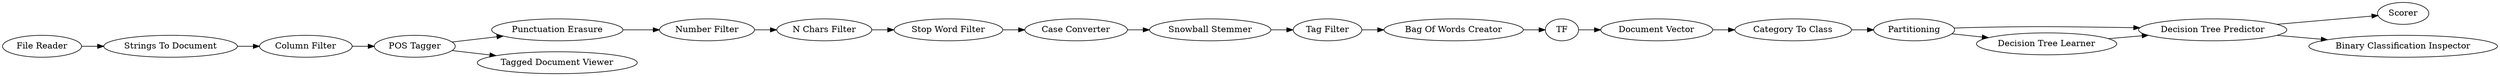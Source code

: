 digraph {
	6 [label="Column Filter"]
	7 [label="Strings To Document"]
	12 [label=TF]
	29 [label="Punctuation Erasure"]
	30 [label="Number Filter"]
	31 [label="N Chars Filter"]
	33 [label="Case Converter"]
	34 [label="Snowball Stemmer"]
	35 [label="Tag Filter"]
	36 [label="Bag Of Words Creator"]
	275 [label="Category To Class"]
	277 [label=Partitioning]
	279 [label="Decision Tree Predictor"]
	280 [label=Scorer]
	289 [label="File Reader"]
	291 [label="Decision Tree Learner"]
	293 [label="POS Tagger"]
	296 [label="Document Vector"]
	297 [label="Stop Word Filter"]
	298 [label="Tagged Document Viewer"]
	299 [label="Binary Classification Inspector"]
	6 -> 293
	7 -> 6
	12 -> 296
	29 -> 30
	30 -> 31
	31 -> 297
	33 -> 34
	34 -> 35
	35 -> 36
	36 -> 12
	275 -> 277
	277 -> 279
	277 -> 291
	279 -> 280
	279 -> 299
	289 -> 7
	291 -> 279
	293 -> 298
	293 -> 29
	296 -> 275
	297 -> 33
	rankdir=LR
}

